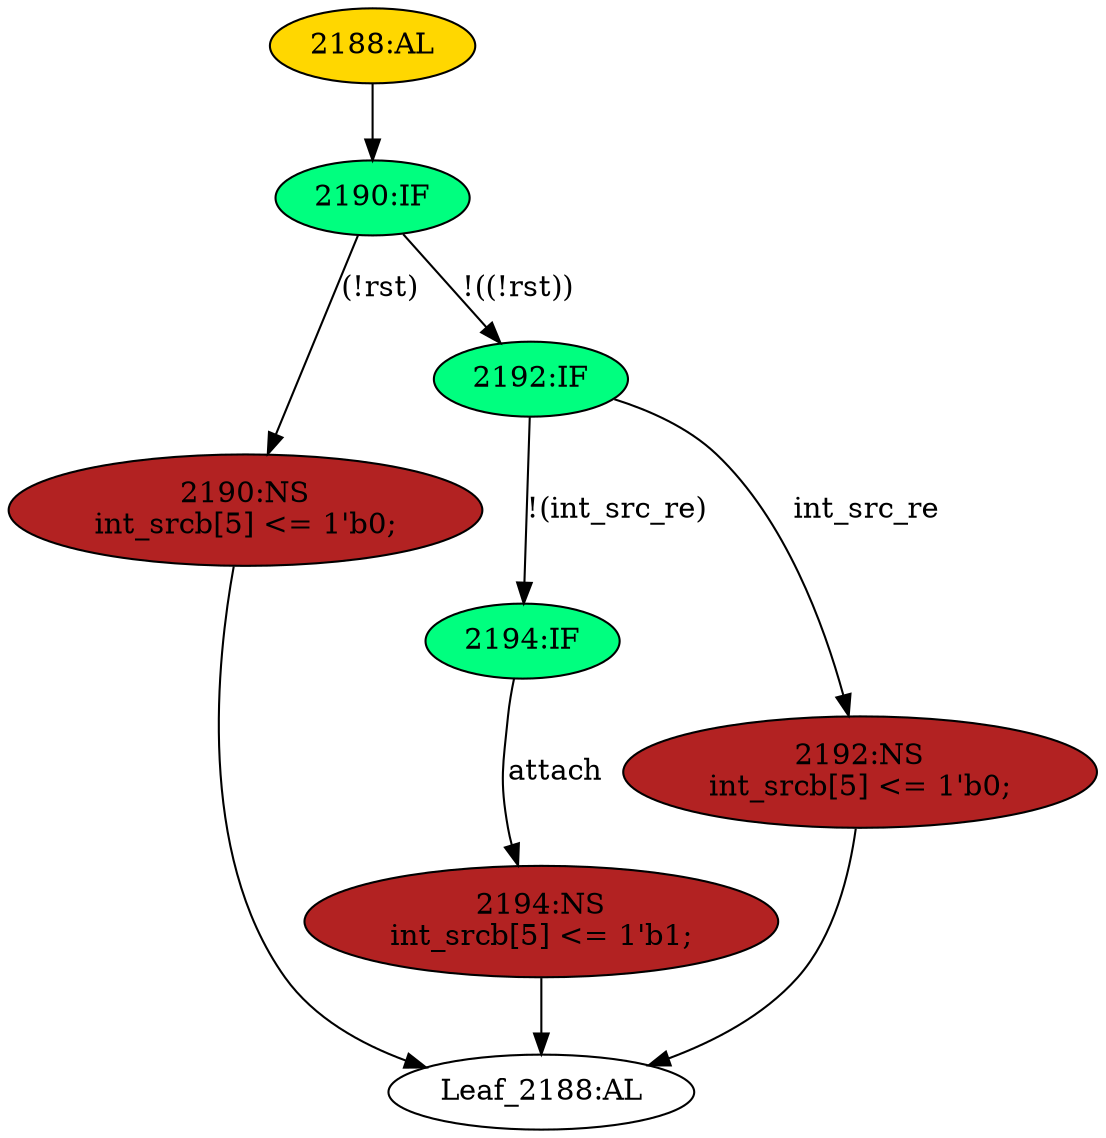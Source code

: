 strict digraph "" {
	node [label="\N"];
	"2190:NS"	 [ast="<pyverilog.vparser.ast.NonblockingSubstitution object at 0x7f0a38e54dd0>",
		fillcolor=firebrick,
		label="2190:NS
int_srcb[5] <= 1'b0;",
		statements="[<pyverilog.vparser.ast.NonblockingSubstitution object at 0x7f0a38e54dd0>]",
		style=filled,
		typ=NonblockingSubstitution];
	"Leaf_2188:AL"	 [def_var="['int_srcb']",
		label="Leaf_2188:AL"];
	"2190:NS" -> "Leaf_2188:AL"	 [cond="[]",
		lineno=None];
	"2192:IF"	 [ast="<pyverilog.vparser.ast.IfStatement object at 0x7f0a38e54fd0>",
		fillcolor=springgreen,
		label="2192:IF",
		statements="[]",
		style=filled,
		typ=IfStatement];
	"2194:IF"	 [ast="<pyverilog.vparser.ast.IfStatement object at 0x7f0a38e62050>",
		fillcolor=springgreen,
		label="2194:IF",
		statements="[]",
		style=filled,
		typ=IfStatement];
	"2192:IF" -> "2194:IF"	 [cond="['int_src_re']",
		label="!(int_src_re)",
		lineno=2192];
	"2192:NS"	 [ast="<pyverilog.vparser.ast.NonblockingSubstitution object at 0x7f0a38e62290>",
		fillcolor=firebrick,
		label="2192:NS
int_srcb[5] <= 1'b0;",
		statements="[<pyverilog.vparser.ast.NonblockingSubstitution object at 0x7f0a38e62290>]",
		style=filled,
		typ=NonblockingSubstitution];
	"2192:IF" -> "2192:NS"	 [cond="['int_src_re']",
		label=int_src_re,
		lineno=2192];
	"2194:NS"	 [ast="<pyverilog.vparser.ast.NonblockingSubstitution object at 0x7f0a38e62090>",
		fillcolor=firebrick,
		label="2194:NS
int_srcb[5] <= 1'b1;",
		statements="[<pyverilog.vparser.ast.NonblockingSubstitution object at 0x7f0a38e62090>]",
		style=filled,
		typ=NonblockingSubstitution];
	"2194:IF" -> "2194:NS"	 [cond="['attach']",
		label=attach,
		lineno=2194];
	"2192:NS" -> "Leaf_2188:AL"	 [cond="[]",
		lineno=None];
	"2190:IF"	 [ast="<pyverilog.vparser.ast.IfStatement object at 0x7f0a38e62490>",
		fillcolor=springgreen,
		label="2190:IF",
		statements="[]",
		style=filled,
		typ=IfStatement];
	"2190:IF" -> "2190:NS"	 [cond="['rst']",
		label="(!rst)",
		lineno=2190];
	"2190:IF" -> "2192:IF"	 [cond="['rst']",
		label="!((!rst))",
		lineno=2190];
	"2188:AL"	 [ast="<pyverilog.vparser.ast.Always object at 0x7f0a38e62550>",
		clk_sens=False,
		fillcolor=gold,
		label="2188:AL",
		sens="['wclk']",
		statements="[]",
		style=filled,
		typ=Always,
		use_var="['rst', 'attach', 'int_src_re']"];
	"2188:AL" -> "2190:IF"	 [cond="[]",
		lineno=None];
	"2194:NS" -> "Leaf_2188:AL"	 [cond="[]",
		lineno=None];
}
